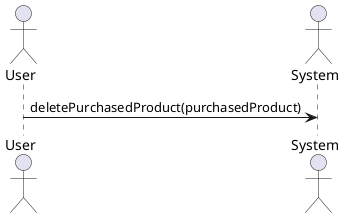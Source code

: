 @startuml delete_purchased_product

skinparam backgroundColor #FFFFFF


actor User
actor System


User -> System: deletePurchasedProduct(purchasedProduct)
@enduml
